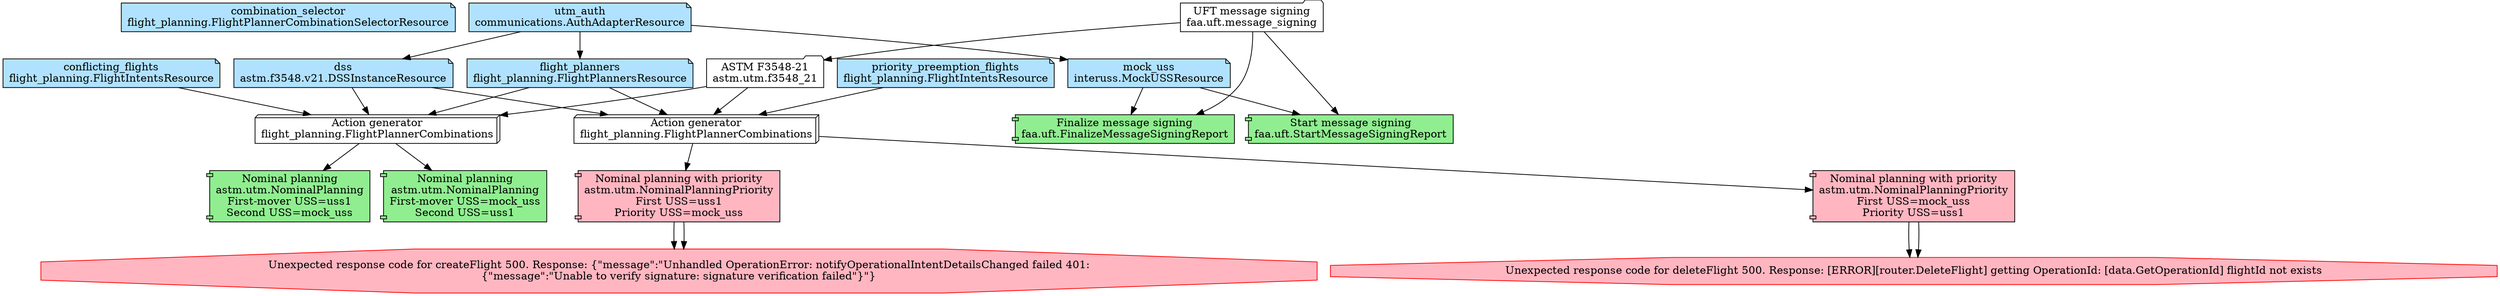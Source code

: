 digraph {
	node [shape=box]
	combination_selector [label="combination_selector
flight_planning.FlightPlannerCombinationSelectorResource" fillcolor=lightskyblue1 shape=note style=filled]
	conflicting_flights [label="conflicting_flights
flight_planning.FlightIntentsResource" fillcolor=lightskyblue1 shape=note style=filled]
	conflicting_flights -> action_generators_flight_planning_FlightPlannerCombinations
	priority_preemption_flights [label="priority_preemption_flights
flight_planning.FlightIntentsResource" fillcolor=lightskyblue1 shape=note style=filled]
	priority_preemption_flights -> action_generators_flight_planning_FlightPlannerCombinations_2
	utm_auth [label="utm_auth
communications.AuthAdapterResource" fillcolor=lightskyblue1 shape=note style=filled]
	utm_auth -> flight_planners
	utm_auth -> dss
	utm_auth -> mock_uss
	flight_planners [label="flight_planners
flight_planning.FlightPlannersResource" fillcolor=lightskyblue1 shape=note style=filled]
	flight_planners -> action_generators_flight_planning_FlightPlannerCombinations
	flight_planners -> action_generators_flight_planning_FlightPlannerCombinations_2
	dss [label="dss
astm.f3548.v21.DSSInstanceResource" fillcolor=lightskyblue1 shape=note style=filled]
	dss -> action_generators_flight_planning_FlightPlannerCombinations
	dss -> action_generators_flight_planning_FlightPlannerCombinations_2
	mock_uss [label="mock_uss
interuss.MockUSSResource" fillcolor=lightskyblue1 shape=note style=filled]
	mock_uss -> scenarios_faa_uft_StartMessageSigningReport
	mock_uss -> scenarios_faa_uft_FinalizeMessageSigningReport
	scenarios_faa_uft_StartMessageSigningReport [label="Start message signing
faa.uft.StartMessageSigningReport" fillcolor=lightgreen shape=component style=filled]
	scenarios_faa_uft_StartMessageSigningReport [label="Start message signing
faa.uft.StartMessageSigningReport" fillcolor=lightgreen shape=component style=filled]
	scenarios_astm_utm_NominalPlanning [label="Nominal planning
astm.utm.NominalPlanning
First-mover USS=uss1
Second USS=mock_uss" fillcolor=lightgreen shape=component style=filled]
	scenarios_astm_utm_NominalPlanning [label="Nominal planning
astm.utm.NominalPlanning
First-mover USS=uss1
Second USS=mock_uss" fillcolor=lightgreen shape=component style=filled]
	scenarios_astm_utm_NominalPlanning_2 [label="Nominal planning
astm.utm.NominalPlanning
First-mover USS=mock_uss
Second USS=uss1" fillcolor=lightgreen shape=component style=filled]
	scenarios_astm_utm_NominalPlanning_2 [label="Nominal planning
astm.utm.NominalPlanning
First-mover USS=mock_uss
Second USS=uss1" fillcolor=lightgreen shape=component style=filled]
	action_generators_flight_planning_FlightPlannerCombinations [label="Action generator
flight_planning.FlightPlannerCombinations" shape=box3d]
	action_generators_flight_planning_FlightPlannerCombinations -> scenarios_astm_utm_NominalPlanning
	action_generators_flight_planning_FlightPlannerCombinations -> scenarios_astm_utm_NominalPlanning_2
	scenarios_astm_utm_NominalPlanningPriorityExecutionError [label="Unexpected response code for createFlight 500. Response: {\"message\":\"Unhandled OperationError: notifyOperationalIntentDetailsChanged failed 401:\n{\"message\":\"Unable to verify signature: signature verification failed\"}\"}
" color=red fillcolor=lightpink shape=octagon style=filled]
	scenarios_astm_utm_NominalPlanningPriority [label="Nominal planning with priority
astm.utm.NominalPlanningPriority
First USS=uss1
Priority USS=mock_uss" fillcolor=lightpink shape=component style=filled]
	scenarios_astm_utm_NominalPlanningPriority -> scenarios_astm_utm_NominalPlanningPriorityExecutionError
	scenarios_astm_utm_NominalPlanningPriorityExecutionError [label="Unexpected response code for createFlight 500. Response: {\"message\":\"Unhandled OperationError: notifyOperationalIntentDetailsChanged failed 401:\n{\"message\":\"Unable to verify signature: signature verification failed\"}\"}
" color=red fillcolor=lightpink shape=octagon style=filled]
	scenarios_astm_utm_NominalPlanningPriority [label="Nominal planning with priority
astm.utm.NominalPlanningPriority
First USS=uss1
Priority USS=mock_uss" fillcolor=lightpink shape=component style=filled]
	scenarios_astm_utm_NominalPlanningPriority -> scenarios_astm_utm_NominalPlanningPriorityExecutionError
	scenarios_astm_utm_NominalPlanningPriorityExecutionError_2 [label="Unexpected response code for deleteFlight 500. Response: [ERROR][router.DeleteFlight] getting OperationId: [data.GetOperationId] flightId not exists" color=red fillcolor=lightpink shape=octagon style=filled]
	scenarios_astm_utm_NominalPlanningPriority_2 [label="Nominal planning with priority
astm.utm.NominalPlanningPriority
First USS=mock_uss
Priority USS=uss1" fillcolor=lightpink shape=component style=filled]
	scenarios_astm_utm_NominalPlanningPriority_2 -> scenarios_astm_utm_NominalPlanningPriorityExecutionError_2
	scenarios_astm_utm_NominalPlanningPriorityExecutionError_2 [label="Unexpected response code for deleteFlight 500. Response: [ERROR][router.DeleteFlight] getting OperationId: [data.GetOperationId] flightId not exists" color=red fillcolor=lightpink shape=octagon style=filled]
	scenarios_astm_utm_NominalPlanningPriority_2 [label="Nominal planning with priority
astm.utm.NominalPlanningPriority
First USS=mock_uss
Priority USS=uss1" fillcolor=lightpink shape=component style=filled]
	scenarios_astm_utm_NominalPlanningPriority_2 -> scenarios_astm_utm_NominalPlanningPriorityExecutionError_2
	action_generators_flight_planning_FlightPlannerCombinations_2 [label="Action generator
flight_planning.FlightPlannerCombinations" shape=box3d]
	action_generators_flight_planning_FlightPlannerCombinations_2 -> scenarios_astm_utm_NominalPlanningPriority
	action_generators_flight_planning_FlightPlannerCombinations_2 -> scenarios_astm_utm_NominalPlanningPriority_2
	suites_astm_utm_f3548_21 [label="ASTM F3548-21
astm.utm.f3548_21" shape=folder]
	suites_astm_utm_f3548_21 -> action_generators_flight_planning_FlightPlannerCombinations
	suites_astm_utm_f3548_21 -> action_generators_flight_planning_FlightPlannerCombinations_2
	scenarios_faa_uft_FinalizeMessageSigningReport [label="Finalize message signing
faa.uft.FinalizeMessageSigningReport" fillcolor=lightgreen shape=component style=filled]
	scenarios_faa_uft_FinalizeMessageSigningReport [label="Finalize message signing
faa.uft.FinalizeMessageSigningReport" fillcolor=lightgreen shape=component style=filled]
	suites_faa_uft_message_signing [label="UFT message signing
faa.uft.message_signing" shape=folder]
	suites_faa_uft_message_signing -> scenarios_faa_uft_StartMessageSigningReport
	suites_faa_uft_message_signing -> suites_astm_utm_f3548_21
	suites_faa_uft_message_signing -> scenarios_faa_uft_FinalizeMessageSigningReport
}
